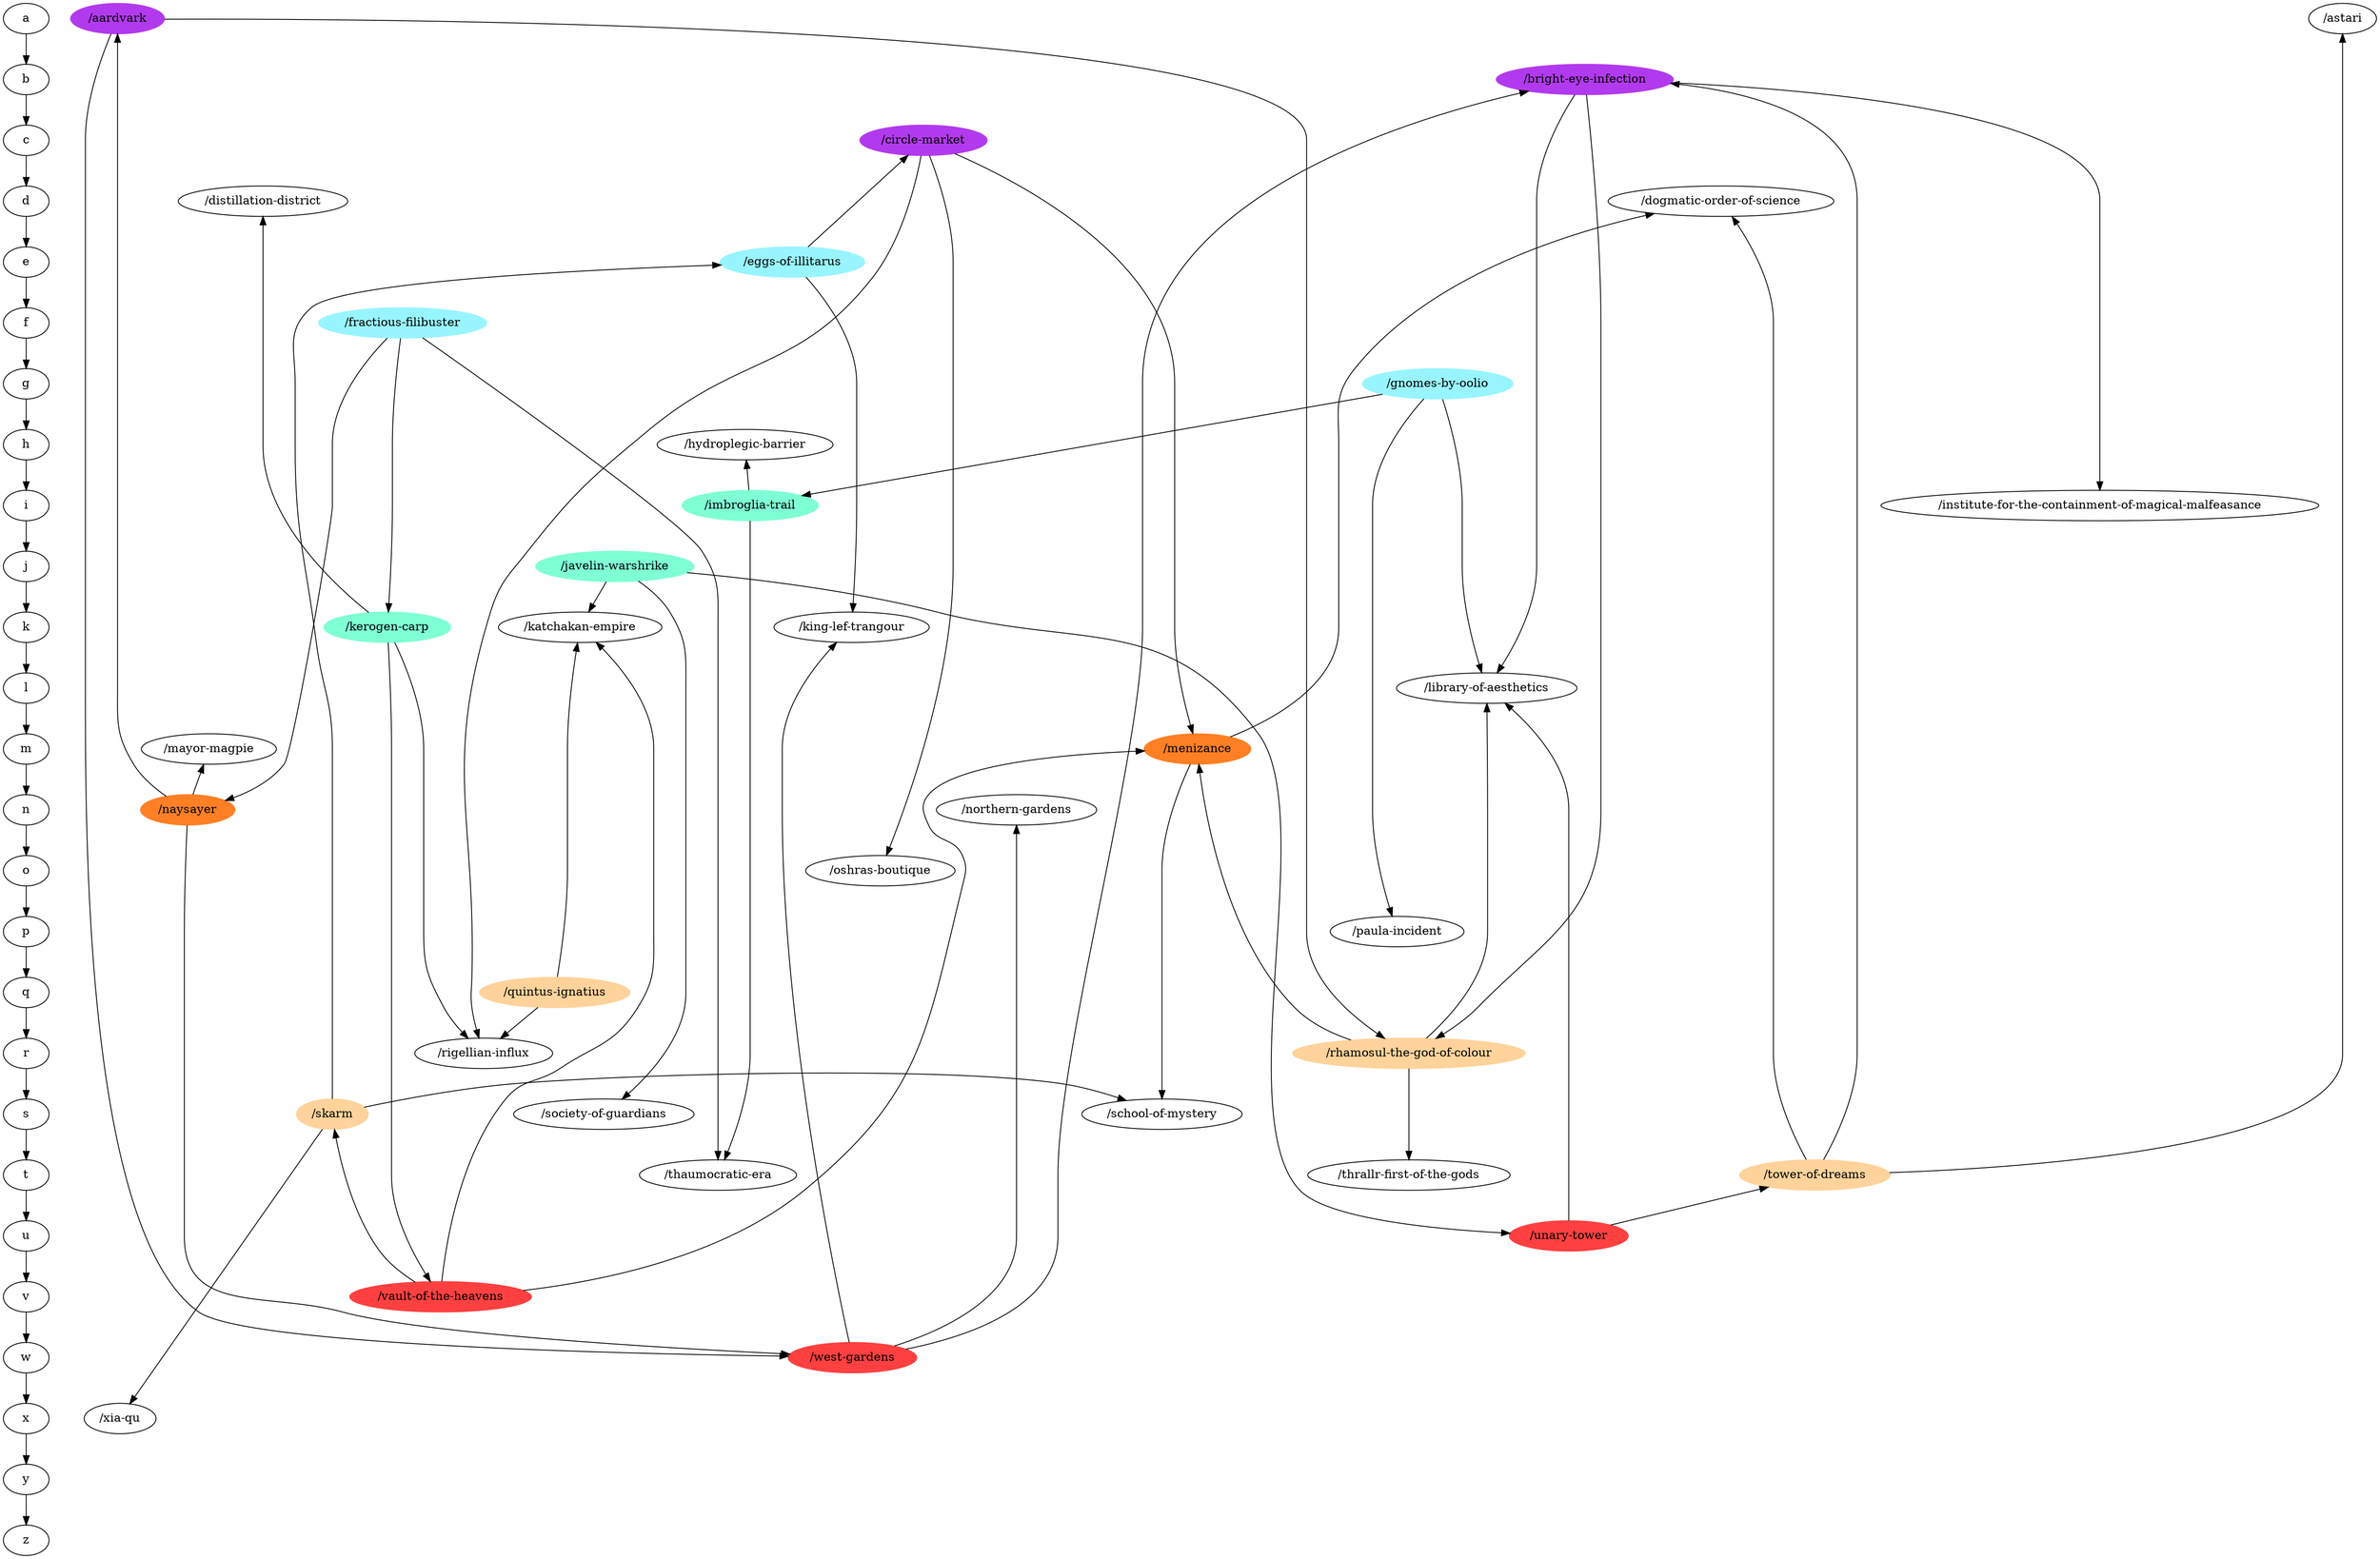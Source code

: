 digraph G {
a->b->c->d->e->f->g->h->i->j->k->l->m->n->o->p->q->r->s->t->u->v->w->x->y->z;
{ rank=same;
a;
"/astari";
"/aardvark" [color=darkorchid2,style=filled];
}
{ rank=same;
b;
"/bright-eye-infection" [color=darkorchid2,style=filled];
}
{ rank=same;
c;
"/circle-market" [color=darkorchid2,style=filled];
}
{ rank=same;
d;
"/distillation-district";
"/dogmatic-order-of-science";
}
{ rank=same;
e;
"/eggs-of-illitarus" [color=cadetblue1,style=filled];
}
{ rank=same;
f;
"/fractious-filibuster" [color=cadetblue1,style=filled];
}
{ rank=same;
g;
"/gnomes-by-oolio" [color=cadetblue1,style=filled];
}
{ rank=same;
h;
"/hydroplegic-barrier";
}
{ rank=same;
i;
"/institute-for-the-containment-of-magical-malfeasance";
"/imbroglia-trail" [color=aquamarine,style=filled];
}
{ rank=same;
j;
"/javelin-warshrike" [color=aquamarine,style=filled];
}
{ rank=same;
k;
"/kerogen-carp" [color=aquamarine,style=filled];
"/king-lef-trangour";
"/katchakan-empire";
}
{ rank=same;
l;
"/library-of-aesthetics";
}
{ rank=same;
m;
"/mayor-magpie";
"/menizance" [color=chocolate1,style=filled];
}
{ rank=same;
n;
"/naysayer" [color=chocolate1,style=filled];
"/northern-gardens";
}
{ rank=same;
o;
"/oshras-boutique";
}
{ rank=same;
p;
"/paula-incident";
}
{ rank=same;
q;
"/quintus-ignatius" [color=burlywood1,style=filled];
}
{ rank=same;
r;
"/rhamosul-the-god-of-colour" [color=burlywood1,style=filled];
"/rigellian-influx";
}
{ rank=same;
s;
"/skarm" [color=burlywood1,style=filled];
"/school-of-mystery";
"/society-of-guardians";
}
{ rank=same;
t;
"/thrallr-first-of-the-gods";
"/thaumocratic-era";
"/tower-of-dreams" [color=burlywood1,style=filled];
}
{ rank=same;
u;
"/unary-tower" [color=brown1,style=filled];
}
{ rank=same;
v;
"/vault-of-the-heavens" [color=brown1,style=filled];
}
{ rank=same;
w;
"/west-gardens" [color=brown1,style=filled];
}
{ rank=same;
x;
"/xia-qu";
}
{ rank=same;
y;
}
{ rank=same;
z;
}
"/unary-tower" -> "/tower-of-dreams";
"/unary-tower" -> "/library-of-aesthetics";
"/kerogen-carp" -> "/distillation-district";
"/kerogen-carp" -> "/vault-of-the-heavens";
"/kerogen-carp" -> "/rigellian-influx";
"/skarm" -> "/school-of-mystery";
"/skarm" -> "/eggs-of-illitarus";
"/skarm" -> "/xia-qu";
"/javelin-warshrike" -> "/unary-tower";
"/javelin-warshrike" -> "/society-of-guardians";
"/javelin-warshrike" -> "/katchakan-empire";
"/imbroglia-trail" -> "/thaumocratic-era";
"/imbroglia-trail" -> "/hydroplegic-barrier";
"/rhamosul-the-god-of-colour" -> "/thrallr-first-of-the-gods";
"/rhamosul-the-god-of-colour" -> "/library-of-aesthetics";
"/rhamosul-the-god-of-colour" -> "/menizance";
"/eggs-of-illitarus" -> "/king-lef-trangour";
"/eggs-of-illitarus" -> "/circle-market";
"/naysayer" -> "/west-gardens";
"/naysayer" -> "/mayor-magpie";
"/naysayer" -> "/aardvark";
"/quintus-ignatius" -> "/rigellian-influx";
"/quintus-ignatius" -> "/katchakan-empire";
"/bright-eye-infection" -> "/institute-for-the-containment-of-magical-malfeasance";
"/bright-eye-infection" -> "/rhamosul-the-god-of-colour";
"/bright-eye-infection" -> "/library-of-aesthetics";
"/vault-of-the-heavens" -> "/skarm";
"/vault-of-the-heavens" -> "/menizance";
"/vault-of-the-heavens" -> "/katchakan-empire";
"/west-gardens" -> "/king-lef-trangour";
"/west-gardens" -> "/northern-gardens";
"/west-gardens" -> "/bright-eye-infection";
"/tower-of-dreams" -> "/bright-eye-infection";
"/tower-of-dreams" -> "/astari";
"/tower-of-dreams" -> "/dogmatic-order-of-science";
"/fractious-filibuster" -> "/kerogen-carp";
"/fractious-filibuster" -> "/naysayer";
"/fractious-filibuster" -> "/thaumocratic-era";
"/gnomes-by-oolio" -> "/imbroglia-trail";
"/gnomes-by-oolio" -> "/paula-incident";
"/gnomes-by-oolio" -> "/library-of-aesthetics";
"/circle-market" -> "/oshras-boutique";
"/circle-market" -> "/rigellian-influx";
"/circle-market" -> "/menizance";
"/menizance" -> "/school-of-mystery";
"/menizance" -> "/dogmatic-order-of-science";
"/aardvark" -> "/rhamosul-the-god-of-colour";
"/aardvark" -> "/west-gardens";
}
